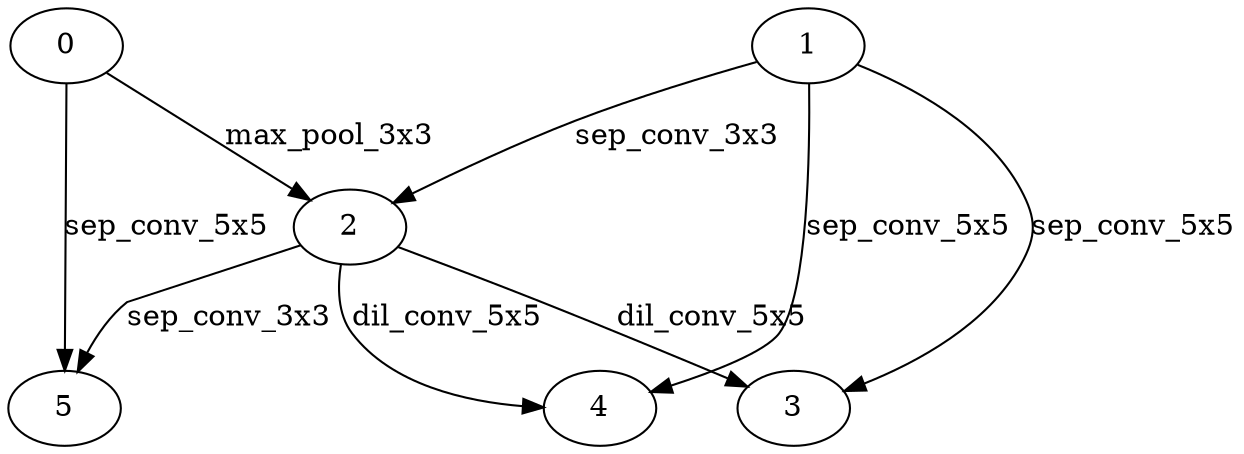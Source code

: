 digraph normal_cell_34 {
	0 -> 2 [label=max_pool_3x3]
	1 -> 2 [label=sep_conv_3x3]
	2 -> 3 [label=dil_conv_5x5]
	1 -> 3 [label=sep_conv_5x5]
	2 -> 4 [label=dil_conv_5x5]
	1 -> 4 [label=sep_conv_5x5]
	2 -> 5 [label=sep_conv_3x3]
	0 -> 5 [label=sep_conv_5x5]
}
